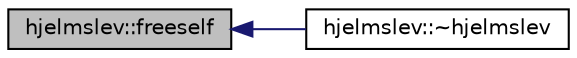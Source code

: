 digraph "hjelmslev::freeself"
{
  edge [fontname="Helvetica",fontsize="10",labelfontname="Helvetica",labelfontsize="10"];
  node [fontname="Helvetica",fontsize="10",shape=record];
  rankdir="LR";
  Node9 [label="hjelmslev::freeself",height=0.2,width=0.4,color="black", fillcolor="grey75", style="filled", fontcolor="black"];
  Node9 -> Node10 [dir="back",color="midnightblue",fontsize="10",style="solid",fontname="Helvetica"];
  Node10 [label="hjelmslev::~hjelmslev",height=0.2,width=0.4,color="black", fillcolor="white", style="filled",URL="$d3/d21/classhjelmslev.html#accc21cc48c4eb982f508a9e349b41441"];
}
